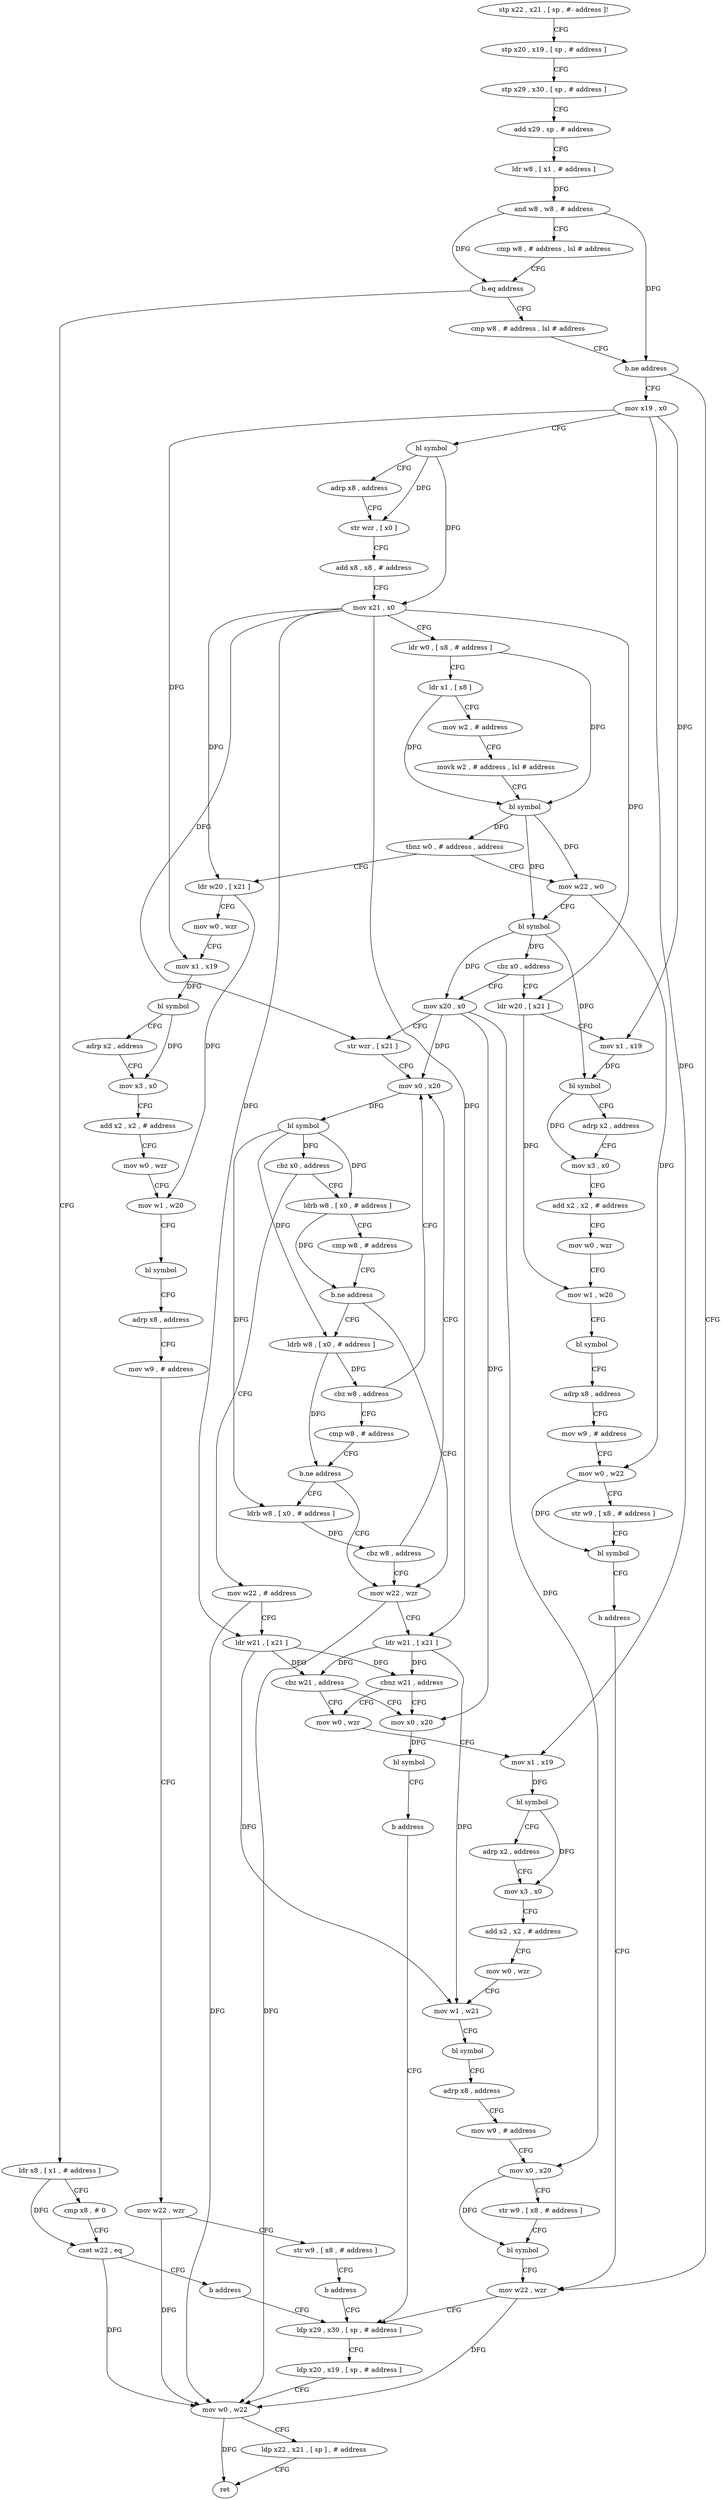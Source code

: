 digraph "func" {
"4213116" [label = "stp x22 , x21 , [ sp , #- address ]!" ]
"4213120" [label = "stp x20 , x19 , [ sp , # address ]" ]
"4213124" [label = "stp x29 , x30 , [ sp , # address ]" ]
"4213128" [label = "add x29 , sp , # address" ]
"4213132" [label = "ldr w8 , [ x1 , # address ]" ]
"4213136" [label = "and w8 , w8 , # address" ]
"4213140" [label = "cmp w8 , # address , lsl # address" ]
"4213144" [label = "b.eq address" ]
"4213296" [label = "ldr x8 , [ x1 , # address ]" ]
"4213148" [label = "cmp w8 , # address , lsl # address" ]
"4213300" [label = "cmp x8 , # 0" ]
"4213304" [label = "cset w22 , eq" ]
"4213308" [label = "b address" ]
"4213504" [label = "ldp x29 , x30 , [ sp , # address ]" ]
"4213152" [label = "b.ne address" ]
"4213500" [label = "mov w22 , wzr" ]
"4213156" [label = "mov x19 , x0" ]
"4213508" [label = "ldp x20 , x19 , [ sp , # address ]" ]
"4213512" [label = "mov w0 , w22" ]
"4213516" [label = "ldp x22 , x21 , [ sp ] , # address" ]
"4213520" [label = "ret" ]
"4213160" [label = "bl symbol" ]
"4213164" [label = "adrp x8 , address" ]
"4213168" [label = "str wzr , [ x0 ]" ]
"4213172" [label = "add x8 , x8 , # address" ]
"4213176" [label = "mov x21 , x0" ]
"4213180" [label = "ldr w0 , [ x8 , # address ]" ]
"4213184" [label = "ldr x1 , [ x8 ]" ]
"4213188" [label = "mov w2 , # address" ]
"4213192" [label = "movk w2 , # address , lsl # address" ]
"4213196" [label = "bl symbol" ]
"4213200" [label = "tbnz w0 , # address , address" ]
"4213312" [label = "ldr w20 , [ x21 ]" ]
"4213204" [label = "mov w22 , w0" ]
"4213316" [label = "mov w0 , wzr" ]
"4213320" [label = "mov x1 , x19" ]
"4213324" [label = "bl symbol" ]
"4213328" [label = "adrp x2 , address" ]
"4213332" [label = "mov x3 , x0" ]
"4213336" [label = "add x2 , x2 , # address" ]
"4213340" [label = "mov w0 , wzr" ]
"4213344" [label = "mov w1 , w20" ]
"4213348" [label = "bl symbol" ]
"4213352" [label = "adrp x8 , address" ]
"4213356" [label = "mov w9 , # address" ]
"4213360" [label = "mov w22 , wzr" ]
"4213364" [label = "str w9 , [ x8 , # address ]" ]
"4213368" [label = "b address" ]
"4213208" [label = "bl symbol" ]
"4213212" [label = "cbz x0 , address" ]
"4213372" [label = "ldr w20 , [ x21 ]" ]
"4213216" [label = "mov x20 , x0" ]
"4213376" [label = "mov x1 , x19" ]
"4213380" [label = "bl symbol" ]
"4213384" [label = "adrp x2 , address" ]
"4213388" [label = "mov x3 , x0" ]
"4213392" [label = "add x2 , x2 , # address" ]
"4213396" [label = "mov w0 , wzr" ]
"4213400" [label = "mov w1 , w20" ]
"4213404" [label = "bl symbol" ]
"4213408" [label = "adrp x8 , address" ]
"4213412" [label = "mov w9 , # address" ]
"4213416" [label = "mov w0 , w22" ]
"4213420" [label = "str w9 , [ x8 , # address ]" ]
"4213424" [label = "bl symbol" ]
"4213428" [label = "b address" ]
"4213220" [label = "str wzr , [ x21 ]" ]
"4213224" [label = "mov x0 , x20" ]
"4213432" [label = "mov w22 , # address" ]
"4213436" [label = "ldr w21 , [ x21 ]" ]
"4213440" [label = "cbz w21 , address" ]
"4213284" [label = "mov x0 , x20" ]
"4213444" [label = "mov w0 , wzr" ]
"4213236" [label = "ldrb w8 , [ x0 , # address ]" ]
"4213240" [label = "cmp w8 , # address" ]
"4213244" [label = "b.ne address" ]
"4213272" [label = "mov w22 , wzr" ]
"4213248" [label = "ldrb w8 , [ x0 , # address ]" ]
"4213288" [label = "bl symbol" ]
"4213292" [label = "b address" ]
"4213448" [label = "mov x1 , x19" ]
"4213452" [label = "bl symbol" ]
"4213456" [label = "adrp x2 , address" ]
"4213460" [label = "mov x3 , x0" ]
"4213464" [label = "add x2 , x2 , # address" ]
"4213468" [label = "mov w0 , wzr" ]
"4213472" [label = "mov w1 , w21" ]
"4213476" [label = "bl symbol" ]
"4213480" [label = "adrp x8 , address" ]
"4213484" [label = "mov w9 , # address" ]
"4213488" [label = "mov x0 , x20" ]
"4213492" [label = "str w9 , [ x8 , # address ]" ]
"4213496" [label = "bl symbol" ]
"4213276" [label = "ldr w21 , [ x21 ]" ]
"4213280" [label = "cbnz w21 , address" ]
"4213252" [label = "cbz w8 , address" ]
"4213256" [label = "cmp w8 , # address" ]
"4213228" [label = "bl symbol" ]
"4213232" [label = "cbz x0 , address" ]
"4213260" [label = "b.ne address" ]
"4213264" [label = "ldrb w8 , [ x0 , # address ]" ]
"4213268" [label = "cbz w8 , address" ]
"4213116" -> "4213120" [ label = "CFG" ]
"4213120" -> "4213124" [ label = "CFG" ]
"4213124" -> "4213128" [ label = "CFG" ]
"4213128" -> "4213132" [ label = "CFG" ]
"4213132" -> "4213136" [ label = "DFG" ]
"4213136" -> "4213140" [ label = "CFG" ]
"4213136" -> "4213144" [ label = "DFG" ]
"4213136" -> "4213152" [ label = "DFG" ]
"4213140" -> "4213144" [ label = "CFG" ]
"4213144" -> "4213296" [ label = "CFG" ]
"4213144" -> "4213148" [ label = "CFG" ]
"4213296" -> "4213300" [ label = "CFG" ]
"4213296" -> "4213304" [ label = "DFG" ]
"4213148" -> "4213152" [ label = "CFG" ]
"4213300" -> "4213304" [ label = "CFG" ]
"4213304" -> "4213308" [ label = "CFG" ]
"4213304" -> "4213512" [ label = "DFG" ]
"4213308" -> "4213504" [ label = "CFG" ]
"4213504" -> "4213508" [ label = "CFG" ]
"4213152" -> "4213500" [ label = "CFG" ]
"4213152" -> "4213156" [ label = "CFG" ]
"4213500" -> "4213504" [ label = "CFG" ]
"4213500" -> "4213512" [ label = "DFG" ]
"4213156" -> "4213160" [ label = "CFG" ]
"4213156" -> "4213320" [ label = "DFG" ]
"4213156" -> "4213376" [ label = "DFG" ]
"4213156" -> "4213448" [ label = "DFG" ]
"4213508" -> "4213512" [ label = "CFG" ]
"4213512" -> "4213516" [ label = "CFG" ]
"4213512" -> "4213520" [ label = "DFG" ]
"4213516" -> "4213520" [ label = "CFG" ]
"4213160" -> "4213164" [ label = "CFG" ]
"4213160" -> "4213168" [ label = "DFG" ]
"4213160" -> "4213176" [ label = "DFG" ]
"4213164" -> "4213168" [ label = "CFG" ]
"4213168" -> "4213172" [ label = "CFG" ]
"4213172" -> "4213176" [ label = "CFG" ]
"4213176" -> "4213180" [ label = "CFG" ]
"4213176" -> "4213312" [ label = "DFG" ]
"4213176" -> "4213372" [ label = "DFG" ]
"4213176" -> "4213220" [ label = "DFG" ]
"4213176" -> "4213436" [ label = "DFG" ]
"4213176" -> "4213276" [ label = "DFG" ]
"4213180" -> "4213184" [ label = "CFG" ]
"4213180" -> "4213196" [ label = "DFG" ]
"4213184" -> "4213188" [ label = "CFG" ]
"4213184" -> "4213196" [ label = "DFG" ]
"4213188" -> "4213192" [ label = "CFG" ]
"4213192" -> "4213196" [ label = "CFG" ]
"4213196" -> "4213200" [ label = "DFG" ]
"4213196" -> "4213204" [ label = "DFG" ]
"4213196" -> "4213208" [ label = "DFG" ]
"4213200" -> "4213312" [ label = "CFG" ]
"4213200" -> "4213204" [ label = "CFG" ]
"4213312" -> "4213316" [ label = "CFG" ]
"4213312" -> "4213344" [ label = "DFG" ]
"4213204" -> "4213208" [ label = "CFG" ]
"4213204" -> "4213416" [ label = "DFG" ]
"4213316" -> "4213320" [ label = "CFG" ]
"4213320" -> "4213324" [ label = "DFG" ]
"4213324" -> "4213328" [ label = "CFG" ]
"4213324" -> "4213332" [ label = "DFG" ]
"4213328" -> "4213332" [ label = "CFG" ]
"4213332" -> "4213336" [ label = "CFG" ]
"4213336" -> "4213340" [ label = "CFG" ]
"4213340" -> "4213344" [ label = "CFG" ]
"4213344" -> "4213348" [ label = "CFG" ]
"4213348" -> "4213352" [ label = "CFG" ]
"4213352" -> "4213356" [ label = "CFG" ]
"4213356" -> "4213360" [ label = "CFG" ]
"4213360" -> "4213364" [ label = "CFG" ]
"4213360" -> "4213512" [ label = "DFG" ]
"4213364" -> "4213368" [ label = "CFG" ]
"4213368" -> "4213504" [ label = "CFG" ]
"4213208" -> "4213212" [ label = "DFG" ]
"4213208" -> "4213380" [ label = "DFG" ]
"4213208" -> "4213216" [ label = "DFG" ]
"4213212" -> "4213372" [ label = "CFG" ]
"4213212" -> "4213216" [ label = "CFG" ]
"4213372" -> "4213376" [ label = "CFG" ]
"4213372" -> "4213400" [ label = "DFG" ]
"4213216" -> "4213220" [ label = "CFG" ]
"4213216" -> "4213224" [ label = "DFG" ]
"4213216" -> "4213284" [ label = "DFG" ]
"4213216" -> "4213488" [ label = "DFG" ]
"4213376" -> "4213380" [ label = "DFG" ]
"4213380" -> "4213384" [ label = "CFG" ]
"4213380" -> "4213388" [ label = "DFG" ]
"4213384" -> "4213388" [ label = "CFG" ]
"4213388" -> "4213392" [ label = "CFG" ]
"4213392" -> "4213396" [ label = "CFG" ]
"4213396" -> "4213400" [ label = "CFG" ]
"4213400" -> "4213404" [ label = "CFG" ]
"4213404" -> "4213408" [ label = "CFG" ]
"4213408" -> "4213412" [ label = "CFG" ]
"4213412" -> "4213416" [ label = "CFG" ]
"4213416" -> "4213420" [ label = "CFG" ]
"4213416" -> "4213424" [ label = "DFG" ]
"4213420" -> "4213424" [ label = "CFG" ]
"4213424" -> "4213428" [ label = "CFG" ]
"4213428" -> "4213500" [ label = "CFG" ]
"4213220" -> "4213224" [ label = "CFG" ]
"4213224" -> "4213228" [ label = "DFG" ]
"4213432" -> "4213436" [ label = "CFG" ]
"4213432" -> "4213512" [ label = "DFG" ]
"4213436" -> "4213440" [ label = "DFG" ]
"4213436" -> "4213472" [ label = "DFG" ]
"4213436" -> "4213280" [ label = "DFG" ]
"4213440" -> "4213284" [ label = "CFG" ]
"4213440" -> "4213444" [ label = "CFG" ]
"4213284" -> "4213288" [ label = "DFG" ]
"4213444" -> "4213448" [ label = "CFG" ]
"4213236" -> "4213240" [ label = "CFG" ]
"4213236" -> "4213244" [ label = "DFG" ]
"4213240" -> "4213244" [ label = "CFG" ]
"4213244" -> "4213272" [ label = "CFG" ]
"4213244" -> "4213248" [ label = "CFG" ]
"4213272" -> "4213276" [ label = "CFG" ]
"4213272" -> "4213512" [ label = "DFG" ]
"4213248" -> "4213252" [ label = "DFG" ]
"4213248" -> "4213260" [ label = "DFG" ]
"4213288" -> "4213292" [ label = "CFG" ]
"4213292" -> "4213504" [ label = "CFG" ]
"4213448" -> "4213452" [ label = "DFG" ]
"4213452" -> "4213456" [ label = "CFG" ]
"4213452" -> "4213460" [ label = "DFG" ]
"4213456" -> "4213460" [ label = "CFG" ]
"4213460" -> "4213464" [ label = "CFG" ]
"4213464" -> "4213468" [ label = "CFG" ]
"4213468" -> "4213472" [ label = "CFG" ]
"4213472" -> "4213476" [ label = "CFG" ]
"4213476" -> "4213480" [ label = "CFG" ]
"4213480" -> "4213484" [ label = "CFG" ]
"4213484" -> "4213488" [ label = "CFG" ]
"4213488" -> "4213492" [ label = "CFG" ]
"4213488" -> "4213496" [ label = "DFG" ]
"4213492" -> "4213496" [ label = "CFG" ]
"4213496" -> "4213500" [ label = "CFG" ]
"4213276" -> "4213280" [ label = "DFG" ]
"4213276" -> "4213440" [ label = "DFG" ]
"4213276" -> "4213472" [ label = "DFG" ]
"4213280" -> "4213444" [ label = "CFG" ]
"4213280" -> "4213284" [ label = "CFG" ]
"4213252" -> "4213224" [ label = "CFG" ]
"4213252" -> "4213256" [ label = "CFG" ]
"4213256" -> "4213260" [ label = "CFG" ]
"4213228" -> "4213232" [ label = "DFG" ]
"4213228" -> "4213236" [ label = "DFG" ]
"4213228" -> "4213248" [ label = "DFG" ]
"4213228" -> "4213264" [ label = "DFG" ]
"4213232" -> "4213432" [ label = "CFG" ]
"4213232" -> "4213236" [ label = "CFG" ]
"4213260" -> "4213272" [ label = "CFG" ]
"4213260" -> "4213264" [ label = "CFG" ]
"4213264" -> "4213268" [ label = "DFG" ]
"4213268" -> "4213224" [ label = "CFG" ]
"4213268" -> "4213272" [ label = "CFG" ]
}
